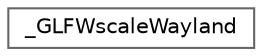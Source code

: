 digraph "类继承关系图"
{
 // LATEX_PDF_SIZE
  bgcolor="transparent";
  edge [fontname=Helvetica,fontsize=10,labelfontname=Helvetica,labelfontsize=10];
  node [fontname=Helvetica,fontsize=10,shape=box,height=0.2,width=0.4];
  rankdir="LR";
  Node0 [id="Node000000",label="_GLFWscaleWayland",height=0.2,width=0.4,color="grey40", fillcolor="white", style="filled",URL="$struct___g_l_f_wscale_wayland.html",tooltip=" "];
}
